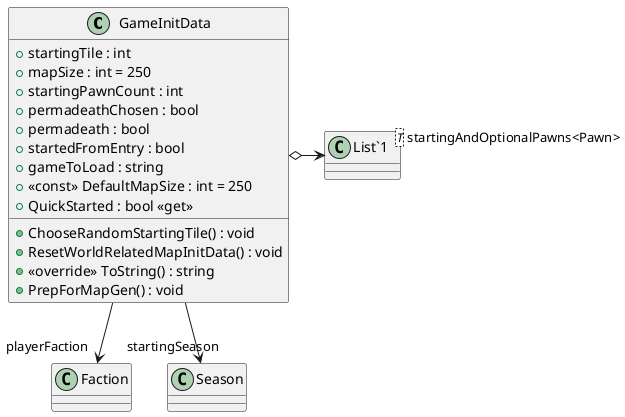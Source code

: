 @startuml
class GameInitData {
    + startingTile : int
    + mapSize : int = 250
    + startingPawnCount : int
    + permadeathChosen : bool
    + permadeath : bool
    + startedFromEntry : bool
    + gameToLoad : string
    + <<const>> DefaultMapSize : int = 250
    + QuickStarted : bool <<get>>
    + ChooseRandomStartingTile() : void
    + ResetWorldRelatedMapInitData() : void
    + <<override>> ToString() : string
    + PrepForMapGen() : void
}
class "List`1"<T> {
}
GameInitData o-> "startingAndOptionalPawns<Pawn>" "List`1"
GameInitData --> "playerFaction" Faction
GameInitData --> "startingSeason" Season
@enduml
